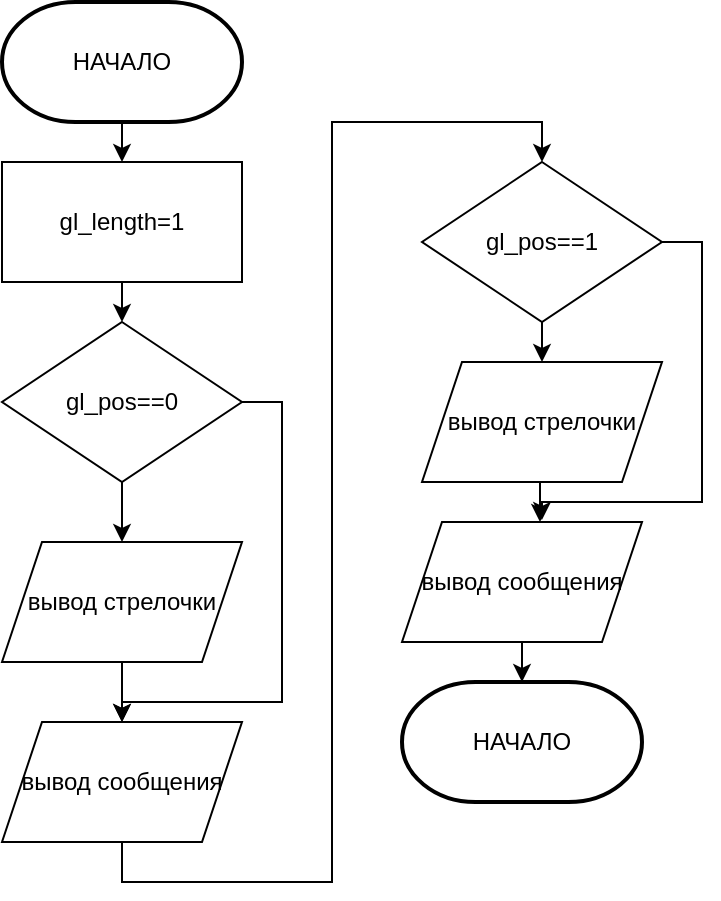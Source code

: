 <mxfile version="20.6.0" type="github">
  <diagram id="C5RBs43oDa-KdzZeNtuy" name="Page-1">
    <mxGraphModel dx="2201" dy="799" grid="1" gridSize="10" guides="1" tooltips="1" connect="1" arrows="1" fold="1" page="1" pageScale="1" pageWidth="827" pageHeight="1169" math="0" shadow="0">
      <root>
        <mxCell id="WIyWlLk6GJQsqaUBKTNV-0" />
        <mxCell id="WIyWlLk6GJQsqaUBKTNV-1" parent="WIyWlLk6GJQsqaUBKTNV-0" />
        <mxCell id="rdXub3kJ9WyNh6CGFIsM-14" style="edgeStyle=orthogonalEdgeStyle;rounded=0;orthogonalLoop=1;jettySize=auto;html=1;exitX=0.5;exitY=1;exitDx=0;exitDy=0;exitPerimeter=0;entryX=0.5;entryY=0;entryDx=0;entryDy=0;" edge="1" parent="WIyWlLk6GJQsqaUBKTNV-1" source="rdXub3kJ9WyNh6CGFIsM-0" target="rdXub3kJ9WyNh6CGFIsM-3">
          <mxGeometry relative="1" as="geometry" />
        </mxCell>
        <mxCell id="rdXub3kJ9WyNh6CGFIsM-0" value="НАЧАЛО" style="strokeWidth=2;html=1;shape=mxgraph.flowchart.terminator;whiteSpace=wrap;" vertex="1" parent="WIyWlLk6GJQsqaUBKTNV-1">
          <mxGeometry x="-10" y="180" width="120" height="60" as="geometry" />
        </mxCell>
        <mxCell id="rdXub3kJ9WyNh6CGFIsM-15" style="edgeStyle=orthogonalEdgeStyle;rounded=0;orthogonalLoop=1;jettySize=auto;html=1;exitX=0.5;exitY=1;exitDx=0;exitDy=0;entryX=0.5;entryY=0;entryDx=0;entryDy=0;" edge="1" parent="WIyWlLk6GJQsqaUBKTNV-1" source="rdXub3kJ9WyNh6CGFIsM-3" target="rdXub3kJ9WyNh6CGFIsM-5">
          <mxGeometry relative="1" as="geometry" />
        </mxCell>
        <mxCell id="rdXub3kJ9WyNh6CGFIsM-3" value="gl_length=1" style="whiteSpace=wrap;html=1;" vertex="1" parent="WIyWlLk6GJQsqaUBKTNV-1">
          <mxGeometry x="-10" y="260" width="120" height="60" as="geometry" />
        </mxCell>
        <mxCell id="rdXub3kJ9WyNh6CGFIsM-16" style="edgeStyle=orthogonalEdgeStyle;rounded=0;orthogonalLoop=1;jettySize=auto;html=1;exitX=0.5;exitY=1;exitDx=0;exitDy=0;entryX=0.5;entryY=0;entryDx=0;entryDy=0;" edge="1" parent="WIyWlLk6GJQsqaUBKTNV-1" source="rdXub3kJ9WyNh6CGFIsM-5" target="rdXub3kJ9WyNh6CGFIsM-6">
          <mxGeometry relative="1" as="geometry" />
        </mxCell>
        <mxCell id="rdXub3kJ9WyNh6CGFIsM-17" style="edgeStyle=orthogonalEdgeStyle;rounded=0;orthogonalLoop=1;jettySize=auto;html=1;exitX=1;exitY=0.5;exitDx=0;exitDy=0;" edge="1" parent="WIyWlLk6GJQsqaUBKTNV-1" source="rdXub3kJ9WyNh6CGFIsM-5" target="rdXub3kJ9WyNh6CGFIsM-7">
          <mxGeometry relative="1" as="geometry">
            <Array as="points">
              <mxPoint x="130" y="380" />
              <mxPoint x="130" y="530" />
              <mxPoint x="50" y="530" />
            </Array>
          </mxGeometry>
        </mxCell>
        <mxCell id="rdXub3kJ9WyNh6CGFIsM-5" value="gl_pos==0" style="rhombus;whiteSpace=wrap;html=1;" vertex="1" parent="WIyWlLk6GJQsqaUBKTNV-1">
          <mxGeometry x="-10" y="340" width="120" height="80" as="geometry" />
        </mxCell>
        <mxCell id="rdXub3kJ9WyNh6CGFIsM-18" style="edgeStyle=orthogonalEdgeStyle;rounded=0;orthogonalLoop=1;jettySize=auto;html=1;exitX=0.5;exitY=1;exitDx=0;exitDy=0;entryX=0.5;entryY=0;entryDx=0;entryDy=0;" edge="1" parent="WIyWlLk6GJQsqaUBKTNV-1" source="rdXub3kJ9WyNh6CGFIsM-6" target="rdXub3kJ9WyNh6CGFIsM-7">
          <mxGeometry relative="1" as="geometry" />
        </mxCell>
        <mxCell id="rdXub3kJ9WyNh6CGFIsM-6" value="вывод стрелочки" style="shape=parallelogram;perimeter=parallelogramPerimeter;whiteSpace=wrap;html=1;fixedSize=1;" vertex="1" parent="WIyWlLk6GJQsqaUBKTNV-1">
          <mxGeometry x="-10" y="450" width="120" height="60" as="geometry" />
        </mxCell>
        <mxCell id="rdXub3kJ9WyNh6CGFIsM-19" style="edgeStyle=orthogonalEdgeStyle;rounded=0;orthogonalLoop=1;jettySize=auto;html=1;exitX=0.5;exitY=1;exitDx=0;exitDy=0;entryX=0.5;entryY=0;entryDx=0;entryDy=0;" edge="1" parent="WIyWlLk6GJQsqaUBKTNV-1" source="rdXub3kJ9WyNh6CGFIsM-7" target="rdXub3kJ9WyNh6CGFIsM-8">
          <mxGeometry relative="1" as="geometry" />
        </mxCell>
        <mxCell id="rdXub3kJ9WyNh6CGFIsM-7" value="вывод сообщения" style="shape=parallelogram;perimeter=parallelogramPerimeter;whiteSpace=wrap;html=1;fixedSize=1;" vertex="1" parent="WIyWlLk6GJQsqaUBKTNV-1">
          <mxGeometry x="-10" y="540" width="120" height="60" as="geometry" />
        </mxCell>
        <mxCell id="rdXub3kJ9WyNh6CGFIsM-20" style="edgeStyle=orthogonalEdgeStyle;rounded=0;orthogonalLoop=1;jettySize=auto;html=1;exitX=0.5;exitY=1;exitDx=0;exitDy=0;entryX=0.5;entryY=0;entryDx=0;entryDy=0;" edge="1" parent="WIyWlLk6GJQsqaUBKTNV-1" source="rdXub3kJ9WyNh6CGFIsM-8" target="rdXub3kJ9WyNh6CGFIsM-9">
          <mxGeometry relative="1" as="geometry" />
        </mxCell>
        <mxCell id="rdXub3kJ9WyNh6CGFIsM-21" style="edgeStyle=orthogonalEdgeStyle;rounded=0;orthogonalLoop=1;jettySize=auto;html=1;exitX=1;exitY=0.5;exitDx=0;exitDy=0;entryX=0.583;entryY=-0.017;entryDx=0;entryDy=0;entryPerimeter=0;" edge="1" parent="WIyWlLk6GJQsqaUBKTNV-1" source="rdXub3kJ9WyNh6CGFIsM-8" target="rdXub3kJ9WyNh6CGFIsM-10">
          <mxGeometry relative="1" as="geometry">
            <Array as="points">
              <mxPoint x="340" y="300" />
              <mxPoint x="340" y="430" />
              <mxPoint x="260" y="430" />
            </Array>
          </mxGeometry>
        </mxCell>
        <mxCell id="rdXub3kJ9WyNh6CGFIsM-8" value="gl_pos==1" style="rhombus;whiteSpace=wrap;html=1;" vertex="1" parent="WIyWlLk6GJQsqaUBKTNV-1">
          <mxGeometry x="200" y="260" width="120" height="80" as="geometry" />
        </mxCell>
        <mxCell id="rdXub3kJ9WyNh6CGFIsM-23" style="edgeStyle=orthogonalEdgeStyle;rounded=0;orthogonalLoop=1;jettySize=auto;html=1;exitX=0.5;exitY=1;exitDx=0;exitDy=0;" edge="1" parent="WIyWlLk6GJQsqaUBKTNV-1" source="rdXub3kJ9WyNh6CGFIsM-9">
          <mxGeometry relative="1" as="geometry">
            <mxPoint x="260" y="410" as="targetPoint" />
          </mxGeometry>
        </mxCell>
        <mxCell id="rdXub3kJ9WyNh6CGFIsM-24" style="edgeStyle=orthogonalEdgeStyle;rounded=0;orthogonalLoop=1;jettySize=auto;html=1;exitX=0.5;exitY=1;exitDx=0;exitDy=0;entryX=0.575;entryY=0;entryDx=0;entryDy=0;entryPerimeter=0;" edge="1" parent="WIyWlLk6GJQsqaUBKTNV-1" source="rdXub3kJ9WyNh6CGFIsM-9" target="rdXub3kJ9WyNh6CGFIsM-10">
          <mxGeometry relative="1" as="geometry" />
        </mxCell>
        <mxCell id="rdXub3kJ9WyNh6CGFIsM-9" value="вывод стрелочки" style="shape=parallelogram;perimeter=parallelogramPerimeter;whiteSpace=wrap;html=1;fixedSize=1;" vertex="1" parent="WIyWlLk6GJQsqaUBKTNV-1">
          <mxGeometry x="200" y="360" width="120" height="60" as="geometry" />
        </mxCell>
        <mxCell id="rdXub3kJ9WyNh6CGFIsM-25" style="edgeStyle=orthogonalEdgeStyle;rounded=0;orthogonalLoop=1;jettySize=auto;html=1;exitX=0.5;exitY=1;exitDx=0;exitDy=0;entryX=0.5;entryY=0;entryDx=0;entryDy=0;entryPerimeter=0;" edge="1" parent="WIyWlLk6GJQsqaUBKTNV-1" source="rdXub3kJ9WyNh6CGFIsM-10" target="rdXub3kJ9WyNh6CGFIsM-11">
          <mxGeometry relative="1" as="geometry" />
        </mxCell>
        <mxCell id="rdXub3kJ9WyNh6CGFIsM-10" value="вывод сообщения" style="shape=parallelogram;perimeter=parallelogramPerimeter;whiteSpace=wrap;html=1;fixedSize=1;" vertex="1" parent="WIyWlLk6GJQsqaUBKTNV-1">
          <mxGeometry x="190" y="440" width="120" height="60" as="geometry" />
        </mxCell>
        <mxCell id="rdXub3kJ9WyNh6CGFIsM-11" value="НАЧАЛО" style="strokeWidth=2;html=1;shape=mxgraph.flowchart.terminator;whiteSpace=wrap;" vertex="1" parent="WIyWlLk6GJQsqaUBKTNV-1">
          <mxGeometry x="190" y="520" width="120" height="60" as="geometry" />
        </mxCell>
      </root>
    </mxGraphModel>
  </diagram>
</mxfile>
